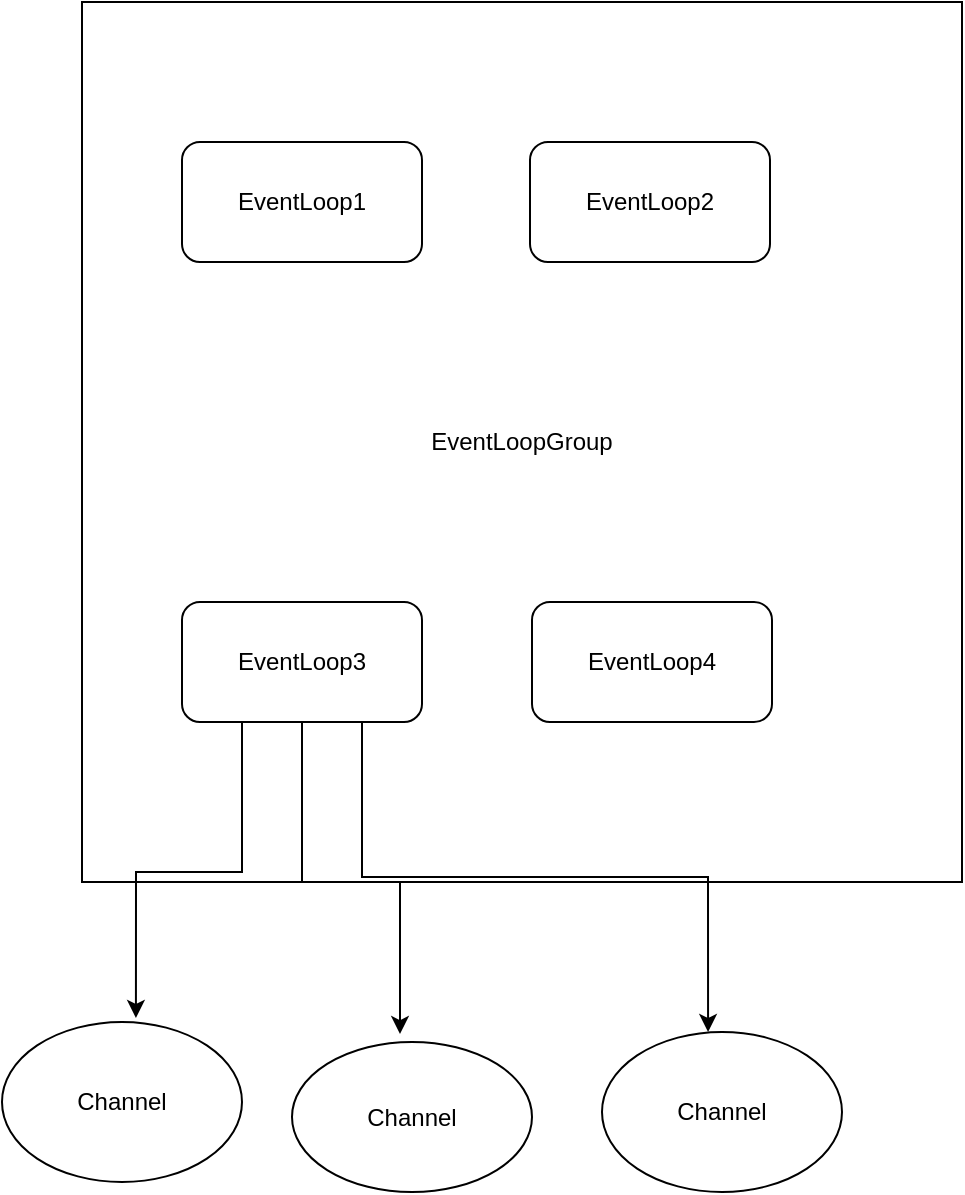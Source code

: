 <mxfile version="14.6.1" type="github">
  <diagram id="3LAa1nCkn_cJ9hl6mzLt" name="第 1 页">
    <mxGraphModel dx="1426" dy="680" grid="1" gridSize="10" guides="1" tooltips="1" connect="1" arrows="1" fold="1" page="1" pageScale="1" pageWidth="827" pageHeight="1169" math="0" shadow="0">
      <root>
        <mxCell id="0" />
        <mxCell id="1" parent="0" />
        <mxCell id="fNCVrn049OxTpVAh3JG2-1" value="EventLoopGroup" style="whiteSpace=wrap;html=1;aspect=fixed;" vertex="1" parent="1">
          <mxGeometry x="190" y="70" width="440" height="440" as="geometry" />
        </mxCell>
        <mxCell id="fNCVrn049OxTpVAh3JG2-2" value="EventLoop1" style="rounded=1;whiteSpace=wrap;html=1;" vertex="1" parent="1">
          <mxGeometry x="240" y="140" width="120" height="60" as="geometry" />
        </mxCell>
        <mxCell id="fNCVrn049OxTpVAh3JG2-3" value="EventLoop2" style="rounded=1;whiteSpace=wrap;html=1;" vertex="1" parent="1">
          <mxGeometry x="414" y="140" width="120" height="60" as="geometry" />
        </mxCell>
        <mxCell id="fNCVrn049OxTpVAh3JG2-10" style="edgeStyle=orthogonalEdgeStyle;rounded=0;orthogonalLoop=1;jettySize=auto;html=1;exitX=0.5;exitY=1;exitDx=0;exitDy=0;entryX=0.45;entryY=-0.053;entryDx=0;entryDy=0;entryPerimeter=0;" edge="1" parent="1" source="fNCVrn049OxTpVAh3JG2-4" target="fNCVrn049OxTpVAh3JG2-7">
          <mxGeometry relative="1" as="geometry" />
        </mxCell>
        <mxCell id="fNCVrn049OxTpVAh3JG2-11" style="edgeStyle=orthogonalEdgeStyle;rounded=0;orthogonalLoop=1;jettySize=auto;html=1;exitX=0.25;exitY=1;exitDx=0;exitDy=0;entryX=0.558;entryY=-0.025;entryDx=0;entryDy=0;entryPerimeter=0;" edge="1" parent="1" source="fNCVrn049OxTpVAh3JG2-4" target="fNCVrn049OxTpVAh3JG2-6">
          <mxGeometry relative="1" as="geometry" />
        </mxCell>
        <mxCell id="fNCVrn049OxTpVAh3JG2-12" style="edgeStyle=orthogonalEdgeStyle;rounded=0;orthogonalLoop=1;jettySize=auto;html=1;exitX=0.75;exitY=1;exitDx=0;exitDy=0;entryX=0.442;entryY=0;entryDx=0;entryDy=0;entryPerimeter=0;" edge="1" parent="1" source="fNCVrn049OxTpVAh3JG2-4" target="fNCVrn049OxTpVAh3JG2-8">
          <mxGeometry relative="1" as="geometry" />
        </mxCell>
        <mxCell id="fNCVrn049OxTpVAh3JG2-4" value="EventLoop3" style="rounded=1;whiteSpace=wrap;html=1;" vertex="1" parent="1">
          <mxGeometry x="240" y="370" width="120" height="60" as="geometry" />
        </mxCell>
        <mxCell id="fNCVrn049OxTpVAh3JG2-5" value="EventLoop4" style="rounded=1;whiteSpace=wrap;html=1;" vertex="1" parent="1">
          <mxGeometry x="415" y="370" width="120" height="60" as="geometry" />
        </mxCell>
        <mxCell id="fNCVrn049OxTpVAh3JG2-6" value="Channel" style="ellipse;whiteSpace=wrap;html=1;" vertex="1" parent="1">
          <mxGeometry x="150" y="580" width="120" height="80" as="geometry" />
        </mxCell>
        <mxCell id="fNCVrn049OxTpVAh3JG2-7" value="Channel" style="ellipse;whiteSpace=wrap;html=1;" vertex="1" parent="1">
          <mxGeometry x="295" y="590" width="120" height="75" as="geometry" />
        </mxCell>
        <mxCell id="fNCVrn049OxTpVAh3JG2-8" value="Channel" style="ellipse;whiteSpace=wrap;html=1;" vertex="1" parent="1">
          <mxGeometry x="450" y="585" width="120" height="80" as="geometry" />
        </mxCell>
      </root>
    </mxGraphModel>
  </diagram>
</mxfile>
